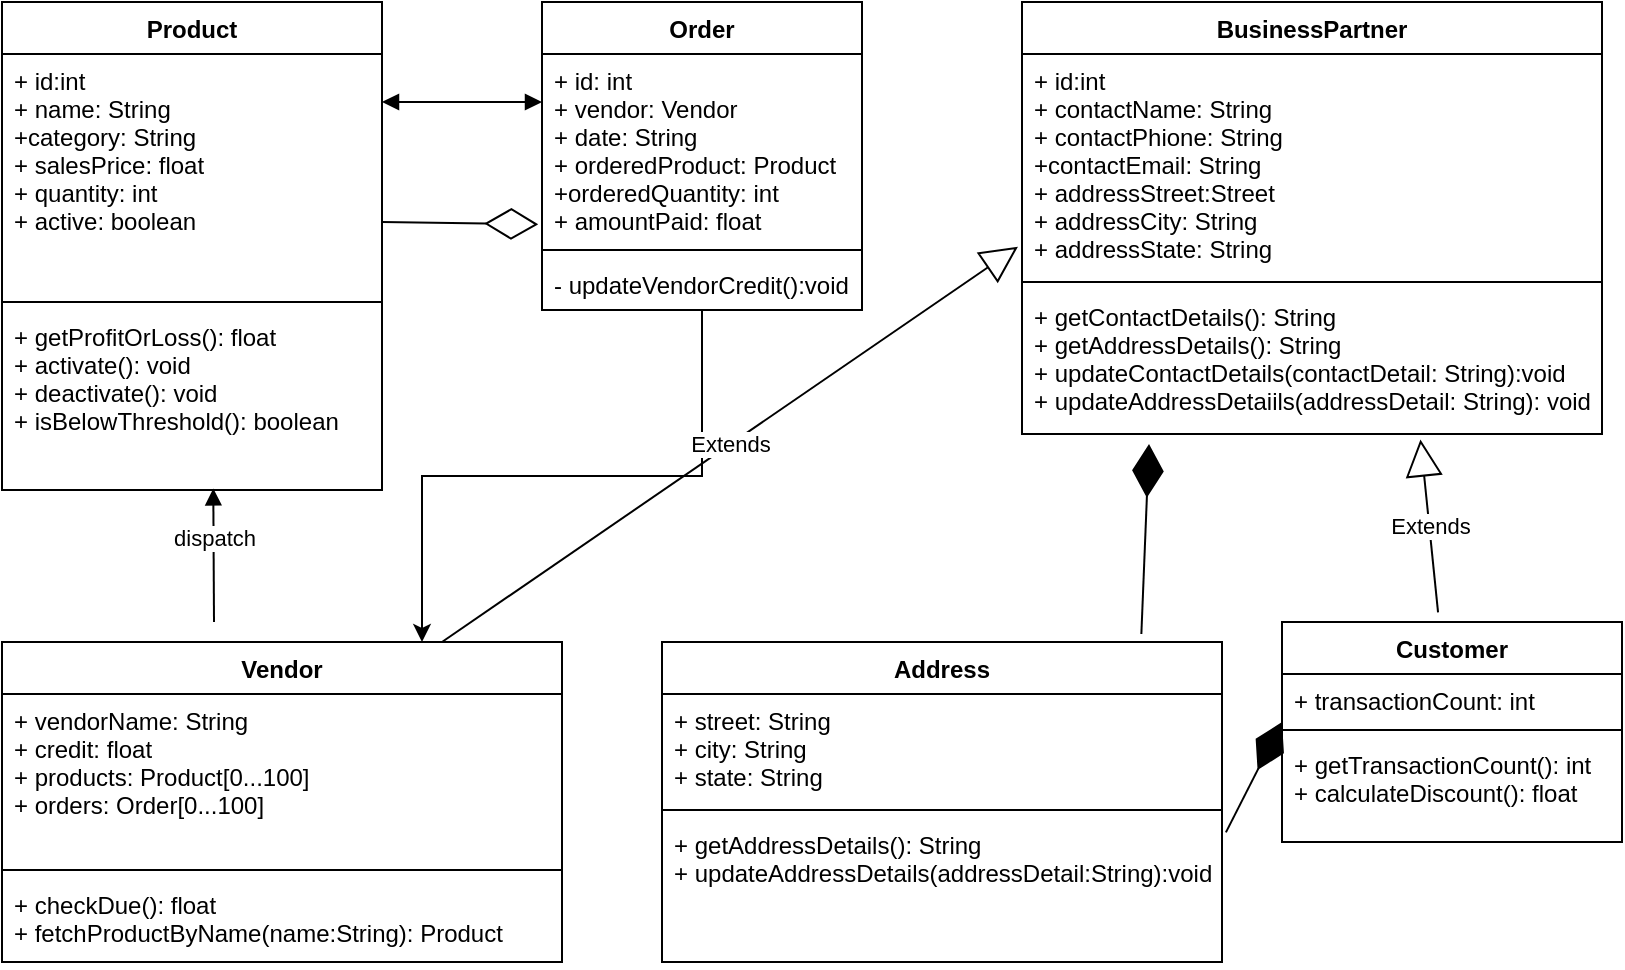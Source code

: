 <mxfile version="16.5.1" type="device"><diagram id="3uYGR3kgDPB7usCsaHe9" name="Page-1"><mxGraphModel dx="1038" dy="649" grid="1" gridSize="10" guides="1" tooltips="1" connect="1" arrows="1" fold="1" page="1" pageScale="1" pageWidth="850" pageHeight="1100" math="0" shadow="0"><root><mxCell id="0"/><mxCell id="1" parent="0"/><mxCell id="HgK2wVT1bTCUSSihkrtP-5" value="Product" style="swimlane;fontStyle=1;align=center;verticalAlign=top;childLayout=stackLayout;horizontal=1;startSize=26;horizontalStack=0;resizeParent=1;resizeParentMax=0;resizeLast=0;collapsible=1;marginBottom=0;" vertex="1" parent="1"><mxGeometry x="30" y="60" width="190" height="244" as="geometry"><mxRectangle x="30" y="60" width="100" height="26" as="alternateBounds"/></mxGeometry></mxCell><mxCell id="HgK2wVT1bTCUSSihkrtP-6" value="+ id:int&#10;+ name: String&#10;&#9;&#9;+category: String&#10;+ salesPrice: float&#10;+ quantity: int&#10;&#9;&#9;+ active: boolean&#10;" style="text;strokeColor=none;fillColor=none;align=left;verticalAlign=top;spacingLeft=4;spacingRight=4;overflow=hidden;rotatable=0;points=[[0,0.5],[1,0.5]];portConstraint=eastwest;" vertex="1" parent="HgK2wVT1bTCUSSihkrtP-5"><mxGeometry y="26" width="190" height="120" as="geometry"/></mxCell><mxCell id="HgK2wVT1bTCUSSihkrtP-7" value="" style="line;strokeWidth=1;fillColor=none;align=left;verticalAlign=middle;spacingTop=-1;spacingLeft=3;spacingRight=3;rotatable=0;labelPosition=right;points=[];portConstraint=eastwest;" vertex="1" parent="HgK2wVT1bTCUSSihkrtP-5"><mxGeometry y="146" width="190" height="8" as="geometry"/></mxCell><mxCell id="HgK2wVT1bTCUSSihkrtP-8" value="+ getProfitOrLoss(): float&#10;+ activate(): void&#10;+ deactivate(): void&#10;+ isBelowThreshold(): boolean" style="text;strokeColor=none;fillColor=none;align=left;verticalAlign=top;spacingLeft=4;spacingRight=4;overflow=hidden;rotatable=0;points=[[0,0.5],[1,0.5]];portConstraint=eastwest;" vertex="1" parent="HgK2wVT1bTCUSSihkrtP-5"><mxGeometry y="154" width="190" height="90" as="geometry"/></mxCell><mxCell id="HgK2wVT1bTCUSSihkrtP-43" style="edgeStyle=orthogonalEdgeStyle;rounded=0;orthogonalLoop=1;jettySize=auto;html=1;entryX=0.75;entryY=0;entryDx=0;entryDy=0;" edge="1" parent="1" source="HgK2wVT1bTCUSSihkrtP-9" target="HgK2wVT1bTCUSSihkrtP-26"><mxGeometry relative="1" as="geometry"/></mxCell><mxCell id="HgK2wVT1bTCUSSihkrtP-9" value="Order" style="swimlane;fontStyle=1;align=center;verticalAlign=top;childLayout=stackLayout;horizontal=1;startSize=26;horizontalStack=0;resizeParent=1;resizeParentMax=0;resizeLast=0;collapsible=1;marginBottom=0;" vertex="1" parent="1"><mxGeometry x="300" y="60" width="160" height="154" as="geometry"><mxRectangle x="180" y="60" width="90" height="26" as="alternateBounds"/></mxGeometry></mxCell><mxCell id="HgK2wVT1bTCUSSihkrtP-10" value="+ id: int&#10;+ vendor: Vendor&#10;+ date: String&#10;+ orderedProduct: Product&#10;+orderedQuantity: int&#10;+ amountPaid: float" style="text;strokeColor=none;fillColor=none;align=left;verticalAlign=top;spacingLeft=4;spacingRight=4;overflow=hidden;rotatable=0;points=[[0,0.5],[1,0.5]];portConstraint=eastwest;" vertex="1" parent="HgK2wVT1bTCUSSihkrtP-9"><mxGeometry y="26" width="160" height="94" as="geometry"/></mxCell><mxCell id="HgK2wVT1bTCUSSihkrtP-11" value="" style="line;strokeWidth=1;fillColor=none;align=left;verticalAlign=middle;spacingTop=-1;spacingLeft=3;spacingRight=3;rotatable=0;labelPosition=right;points=[];portConstraint=eastwest;" vertex="1" parent="HgK2wVT1bTCUSSihkrtP-9"><mxGeometry y="120" width="160" height="8" as="geometry"/></mxCell><mxCell id="HgK2wVT1bTCUSSihkrtP-12" value="- updateVendorCredit():void" style="text;strokeColor=none;fillColor=none;align=left;verticalAlign=top;spacingLeft=4;spacingRight=4;overflow=hidden;rotatable=0;points=[[0,0.5],[1,0.5]];portConstraint=eastwest;" vertex="1" parent="HgK2wVT1bTCUSSihkrtP-9"><mxGeometry y="128" width="160" height="26" as="geometry"/></mxCell><mxCell id="HgK2wVT1bTCUSSihkrtP-14" value="Address" style="swimlane;fontStyle=1;align=center;verticalAlign=top;childLayout=stackLayout;horizontal=1;startSize=26;horizontalStack=0;resizeParent=1;resizeParentMax=0;resizeLast=0;collapsible=1;marginBottom=0;" vertex="1" parent="1"><mxGeometry x="360" y="380" width="280" height="160" as="geometry"><mxRectangle x="390" y="430" width="80" height="26" as="alternateBounds"/></mxGeometry></mxCell><mxCell id="HgK2wVT1bTCUSSihkrtP-15" value="+ street: String&#10;+ city: String&#10;+ state: String" style="text;strokeColor=none;fillColor=none;align=left;verticalAlign=top;spacingLeft=4;spacingRight=4;overflow=hidden;rotatable=0;points=[[0,0.5],[1,0.5]];portConstraint=eastwest;" vertex="1" parent="HgK2wVT1bTCUSSihkrtP-14"><mxGeometry y="26" width="280" height="54" as="geometry"/></mxCell><mxCell id="HgK2wVT1bTCUSSihkrtP-16" value="" style="line;strokeWidth=1;fillColor=none;align=left;verticalAlign=middle;spacingTop=-1;spacingLeft=3;spacingRight=3;rotatable=0;labelPosition=right;points=[];portConstraint=eastwest;" vertex="1" parent="HgK2wVT1bTCUSSihkrtP-14"><mxGeometry y="80" width="280" height="8" as="geometry"/></mxCell><mxCell id="HgK2wVT1bTCUSSihkrtP-17" value="+ getAddressDetails(): String&#10;+ updateAddressDetails(addressDetail:String):void" style="text;strokeColor=none;fillColor=none;align=left;verticalAlign=top;spacingLeft=4;spacingRight=4;overflow=hidden;rotatable=0;points=[[0,0.5],[1,0.5]];portConstraint=eastwest;" vertex="1" parent="HgK2wVT1bTCUSSihkrtP-14"><mxGeometry y="88" width="280" height="72" as="geometry"/></mxCell><mxCell id="HgK2wVT1bTCUSSihkrtP-18" value="BusinessPartner" style="swimlane;fontStyle=1;align=center;verticalAlign=top;childLayout=stackLayout;horizontal=1;startSize=26;horizontalStack=0;resizeParent=1;resizeParentMax=0;resizeLast=0;collapsible=1;marginBottom=0;" vertex="1" parent="1"><mxGeometry x="540" y="60" width="290" height="216" as="geometry"><mxRectangle x="540" y="70" width="130" height="26" as="alternateBounds"/></mxGeometry></mxCell><mxCell id="HgK2wVT1bTCUSSihkrtP-19" value="+ id:int&#10;+ contactName: String&#10;+ contactPhione: String&#10;+contactEmail: String&#10;+ addressStreet:Street&#10;+ addressCity: String&#10;+ addressState: String" style="text;strokeColor=none;fillColor=none;align=left;verticalAlign=top;spacingLeft=4;spacingRight=4;overflow=hidden;rotatable=0;points=[[0,0.5],[1,0.5]];portConstraint=eastwest;" vertex="1" parent="HgK2wVT1bTCUSSihkrtP-18"><mxGeometry y="26" width="290" height="110" as="geometry"/></mxCell><mxCell id="HgK2wVT1bTCUSSihkrtP-20" value="" style="line;strokeWidth=1;fillColor=none;align=left;verticalAlign=middle;spacingTop=-1;spacingLeft=3;spacingRight=3;rotatable=0;labelPosition=right;points=[];portConstraint=eastwest;" vertex="1" parent="HgK2wVT1bTCUSSihkrtP-18"><mxGeometry y="136" width="290" height="8" as="geometry"/></mxCell><mxCell id="HgK2wVT1bTCUSSihkrtP-21" value="+ getContactDetails(): String&#10;+ getAddressDetails(): String&#10;+ updateContactDetails(contactDetail: String):void&#10;+ updateAddressDetaiils(addressDetail: String): void&#10;" style="text;strokeColor=none;fillColor=none;align=left;verticalAlign=top;spacingLeft=4;spacingRight=4;overflow=hidden;rotatable=0;points=[[0,0.5],[1,0.5]];portConstraint=eastwest;" vertex="1" parent="HgK2wVT1bTCUSSihkrtP-18"><mxGeometry y="144" width="290" height="72" as="geometry"/></mxCell><mxCell id="HgK2wVT1bTCUSSihkrtP-22" value="Customer" style="swimlane;fontStyle=1;align=center;verticalAlign=top;childLayout=stackLayout;horizontal=1;startSize=26;horizontalStack=0;resizeParent=1;resizeParentMax=0;resizeLast=0;collapsible=1;marginBottom=0;" vertex="1" parent="1"><mxGeometry x="670" y="370" width="170" height="110" as="geometry"><mxRectangle x="550" y="300" width="90" height="26" as="alternateBounds"/></mxGeometry></mxCell><mxCell id="HgK2wVT1bTCUSSihkrtP-23" value="+ transactionCount: int&#10;" style="text;strokeColor=none;fillColor=none;align=left;verticalAlign=top;spacingLeft=4;spacingRight=4;overflow=hidden;rotatable=0;points=[[0,0.5],[1,0.5]];portConstraint=eastwest;" vertex="1" parent="HgK2wVT1bTCUSSihkrtP-22"><mxGeometry y="26" width="170" height="24" as="geometry"/></mxCell><mxCell id="HgK2wVT1bTCUSSihkrtP-24" value="" style="line;strokeWidth=1;fillColor=none;align=left;verticalAlign=middle;spacingTop=-1;spacingLeft=3;spacingRight=3;rotatable=0;labelPosition=right;points=[];portConstraint=eastwest;" vertex="1" parent="HgK2wVT1bTCUSSihkrtP-22"><mxGeometry y="50" width="170" height="8" as="geometry"/></mxCell><mxCell id="HgK2wVT1bTCUSSihkrtP-25" value="+ getTransactionCount(): int&#10;+ calculateDiscount(): float" style="text;strokeColor=none;fillColor=none;align=left;verticalAlign=top;spacingLeft=4;spacingRight=4;overflow=hidden;rotatable=0;points=[[0,0.5],[1,0.5]];portConstraint=eastwest;" vertex="1" parent="HgK2wVT1bTCUSSihkrtP-22"><mxGeometry y="58" width="170" height="52" as="geometry"/></mxCell><mxCell id="HgK2wVT1bTCUSSihkrtP-26" value="Vendor" style="swimlane;fontStyle=1;align=center;verticalAlign=top;childLayout=stackLayout;horizontal=1;startSize=26;horizontalStack=0;resizeParent=1;resizeParentMax=0;resizeLast=0;collapsible=1;marginBottom=0;" vertex="1" parent="1"><mxGeometry x="30" y="380" width="280" height="160" as="geometry"/></mxCell><mxCell id="HgK2wVT1bTCUSSihkrtP-27" value="+ vendorName: String&#10;+ credit: float&#10;+ products: Product[0...100]&#10;+ orders: Order[0...100]" style="text;strokeColor=none;fillColor=none;align=left;verticalAlign=top;spacingLeft=4;spacingRight=4;overflow=hidden;rotatable=0;points=[[0,0.5],[1,0.5]];portConstraint=eastwest;" vertex="1" parent="HgK2wVT1bTCUSSihkrtP-26"><mxGeometry y="26" width="280" height="84" as="geometry"/></mxCell><mxCell id="HgK2wVT1bTCUSSihkrtP-28" value="" style="line;strokeWidth=1;fillColor=none;align=left;verticalAlign=middle;spacingTop=-1;spacingLeft=3;spacingRight=3;rotatable=0;labelPosition=right;points=[];portConstraint=eastwest;" vertex="1" parent="HgK2wVT1bTCUSSihkrtP-26"><mxGeometry y="110" width="280" height="8" as="geometry"/></mxCell><mxCell id="HgK2wVT1bTCUSSihkrtP-29" value="+ checkDue(): float&#10;+ fetchProductByName(name:String): Product" style="text;strokeColor=none;fillColor=none;align=left;verticalAlign=top;spacingLeft=4;spacingRight=4;overflow=hidden;rotatable=0;points=[[0,0.5],[1,0.5]];portConstraint=eastwest;" vertex="1" parent="HgK2wVT1bTCUSSihkrtP-26"><mxGeometry y="118" width="280" height="42" as="geometry"/></mxCell><mxCell id="HgK2wVT1bTCUSSihkrtP-31" value="" style="endArrow=diamondThin;endFill=0;endSize=24;html=1;rounded=0;entryX=-0.012;entryY=0.906;entryDx=0;entryDy=0;entryPerimeter=0;" edge="1" parent="1" target="HgK2wVT1bTCUSSihkrtP-10"><mxGeometry width="160" relative="1" as="geometry"><mxPoint x="220" y="170" as="sourcePoint"/><mxPoint x="280" y="170" as="targetPoint"/></mxGeometry></mxCell><mxCell id="HgK2wVT1bTCUSSihkrtP-32" value="" style="endArrow=diamondThin;endFill=1;endSize=24;html=1;rounded=0;entryX=0.219;entryY=1.069;entryDx=0;entryDy=0;entryPerimeter=0;exitX=0.856;exitY=-0.025;exitDx=0;exitDy=0;exitPerimeter=0;" edge="1" parent="1" source="HgK2wVT1bTCUSSihkrtP-14" target="HgK2wVT1bTCUSSihkrtP-21"><mxGeometry width="160" relative="1" as="geometry"><mxPoint x="430" y="310" as="sourcePoint"/><mxPoint x="590" y="310" as="targetPoint"/></mxGeometry></mxCell><mxCell id="HgK2wVT1bTCUSSihkrtP-35" value="Extends" style="endArrow=block;endSize=16;endFill=0;html=1;rounded=0;entryX=-0.007;entryY=0.876;entryDx=0;entryDy=0;entryPerimeter=0;" edge="1" parent="1" target="HgK2wVT1bTCUSSihkrtP-19"><mxGeometry width="160" relative="1" as="geometry"><mxPoint x="250" y="380" as="sourcePoint"/><mxPoint x="560" y="230" as="targetPoint"/></mxGeometry></mxCell><mxCell id="HgK2wVT1bTCUSSihkrtP-37" value="Extends" style="endArrow=block;endSize=16;endFill=0;html=1;rounded=0;entryX=0.687;entryY=1.038;entryDx=0;entryDy=0;entryPerimeter=0;exitX=0.459;exitY=-0.044;exitDx=0;exitDy=0;exitPerimeter=0;" edge="1" parent="1" source="HgK2wVT1bTCUSSihkrtP-22" target="HgK2wVT1bTCUSSihkrtP-21"><mxGeometry width="160" relative="1" as="geometry"><mxPoint x="430" y="310" as="sourcePoint"/><mxPoint x="590" y="310" as="targetPoint"/></mxGeometry></mxCell><mxCell id="HgK2wVT1bTCUSSihkrtP-42" value="" style="endArrow=block;startArrow=block;endFill=1;startFill=1;html=1;rounded=0;" edge="1" parent="1"><mxGeometry width="160" relative="1" as="geometry"><mxPoint x="220" y="110" as="sourcePoint"/><mxPoint x="300" y="110" as="targetPoint"/></mxGeometry></mxCell><mxCell id="HgK2wVT1bTCUSSihkrtP-44" value="dispatch" style="html=1;verticalAlign=bottom;endArrow=block;rounded=0;entryX=0.556;entryY=0.991;entryDx=0;entryDy=0;entryPerimeter=0;" edge="1" parent="1" target="HgK2wVT1bTCUSSihkrtP-8"><mxGeometry width="80" relative="1" as="geometry"><mxPoint x="136" y="370" as="sourcePoint"/><mxPoint x="150" y="350" as="targetPoint"/></mxGeometry></mxCell><mxCell id="HgK2wVT1bTCUSSihkrtP-45" value="" style="endArrow=diamondThin;endFill=1;endSize=24;html=1;rounded=0;entryX=0;entryY=1;entryDx=0;entryDy=0;entryPerimeter=0;exitX=1.007;exitY=0.1;exitDx=0;exitDy=0;exitPerimeter=0;" edge="1" parent="1" source="HgK2wVT1bTCUSSihkrtP-17" target="HgK2wVT1bTCUSSihkrtP-23"><mxGeometry width="160" relative="1" as="geometry"><mxPoint x="609.68" y="386" as="sourcePoint"/><mxPoint x="613.51" y="290.968" as="targetPoint"/></mxGeometry></mxCell></root></mxGraphModel></diagram></mxfile>